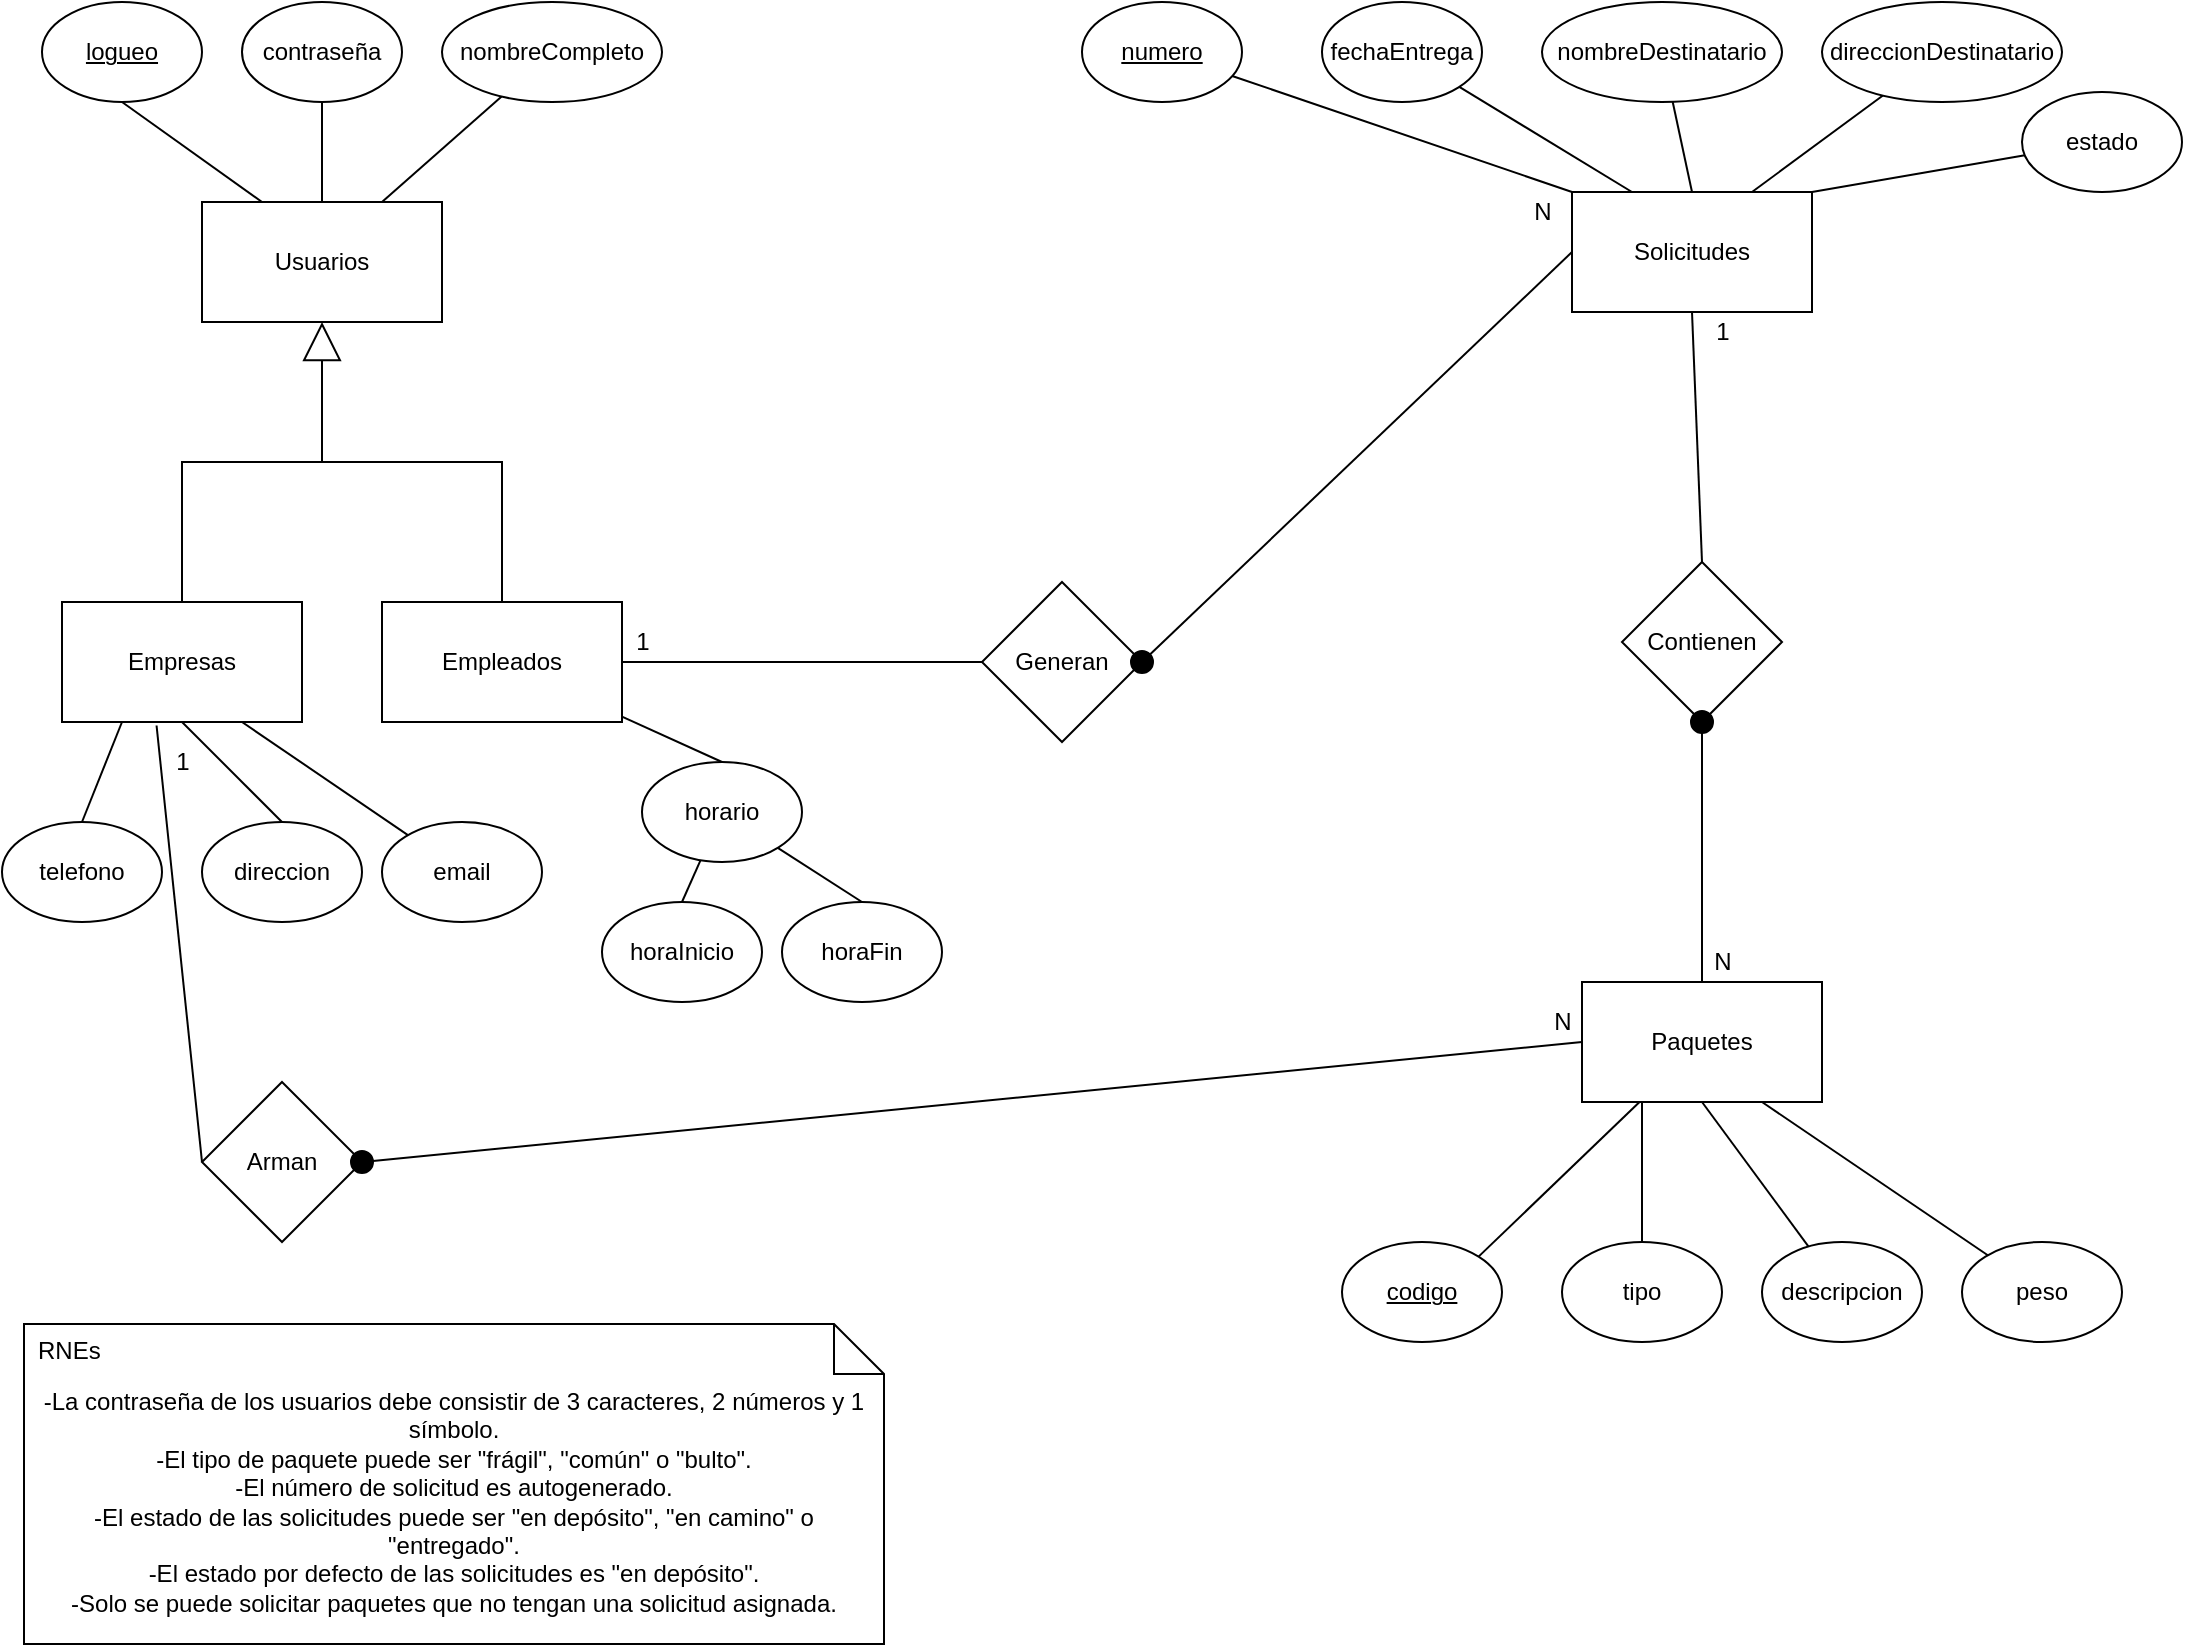 <mxfile version="14.2.2" type="device"><diagram id="2tkwoxJqVXgljSDyg6jt" name="Page-1"><mxGraphModel dx="782" dy="472" grid="1" gridSize="10" guides="1" tooltips="1" connect="1" arrows="1" fold="1" page="1" pageScale="1" pageWidth="1100" pageHeight="850" math="0" shadow="0"><root><mxCell id="0"/><mxCell id="1" parent="0"/><mxCell id="aUkGh8IYDIH5MSNsxd3G-20" style="rounded=0;orthogonalLoop=1;jettySize=auto;html=1;entryX=0.5;entryY=1;entryDx=0;entryDy=0;endArrow=none;endFill=0;endSize=17;strokeWidth=1;exitX=0.25;exitY=0;exitDx=0;exitDy=0;" parent="1" source="aUkGh8IYDIH5MSNsxd3G-1" target="aUkGh8IYDIH5MSNsxd3G-4" edge="1"><mxGeometry relative="1" as="geometry"/></mxCell><mxCell id="aUkGh8IYDIH5MSNsxd3G-1" value="Usuarios" style="rounded=0;whiteSpace=wrap;html=1;" parent="1" vertex="1"><mxGeometry x="100" y="120" width="120" height="60" as="geometry"/></mxCell><mxCell id="aUkGh8IYDIH5MSNsxd3G-2" value="Solicitudes" style="rounded=0;whiteSpace=wrap;html=1;" parent="1" vertex="1"><mxGeometry x="785" y="115" width="120" height="60" as="geometry"/></mxCell><mxCell id="aUkGh8IYDIH5MSNsxd3G-17" style="edgeStyle=orthogonalEdgeStyle;rounded=0;orthogonalLoop=1;jettySize=auto;html=1;entryX=0.5;entryY=1;entryDx=0;entryDy=0;endArrow=block;endFill=0;strokeWidth=1;endSize=17;" parent="1" source="aUkGh8IYDIH5MSNsxd3G-3" target="aUkGh8IYDIH5MSNsxd3G-1" edge="1"><mxGeometry relative="1" as="geometry"><Array as="points"><mxPoint x="90" y="250"/><mxPoint x="160" y="250"/></Array></mxGeometry></mxCell><mxCell id="aUkGh8IYDIH5MSNsxd3G-32" style="edgeStyle=none;rounded=0;orthogonalLoop=1;jettySize=auto;html=1;entryX=0.5;entryY=0;entryDx=0;entryDy=0;endArrow=none;endFill=0;endSize=17;strokeWidth=1;exitX=0.25;exitY=1;exitDx=0;exitDy=0;" parent="1" source="aUkGh8IYDIH5MSNsxd3G-3" target="aUkGh8IYDIH5MSNsxd3G-29" edge="1"><mxGeometry relative="1" as="geometry"/></mxCell><mxCell id="aUkGh8IYDIH5MSNsxd3G-33" style="edgeStyle=none;rounded=0;orthogonalLoop=1;jettySize=auto;html=1;endArrow=none;endFill=0;endSize=17;strokeWidth=1;entryX=0.5;entryY=0;entryDx=0;entryDy=0;exitX=0.5;exitY=1;exitDx=0;exitDy=0;" parent="1" source="aUkGh8IYDIH5MSNsxd3G-3" target="aUkGh8IYDIH5MSNsxd3G-11" edge="1"><mxGeometry relative="1" as="geometry"/></mxCell><mxCell id="7rc_gNW1dqgFT3RlkiD--6" style="edgeStyle=none;rounded=0;orthogonalLoop=1;jettySize=auto;html=1;entryX=0;entryY=0.5;entryDx=0;entryDy=0;endArrow=none;endFill=0;endSize=11;exitX=0.394;exitY=1.029;exitDx=0;exitDy=0;exitPerimeter=0;" parent="1" source="aUkGh8IYDIH5MSNsxd3G-3" target="7rc_gNW1dqgFT3RlkiD--4" edge="1"><mxGeometry relative="1" as="geometry"><mxPoint x="120" y="580" as="sourcePoint"/></mxGeometry></mxCell><mxCell id="aUkGh8IYDIH5MSNsxd3G-3" value="Empresas" style="rounded=0;whiteSpace=wrap;html=1;" parent="1" vertex="1"><mxGeometry x="30" y="320" width="120" height="60" as="geometry"/></mxCell><mxCell id="aUkGh8IYDIH5MSNsxd3G-4" value="&lt;u&gt;logueo&lt;/u&gt;" style="ellipse;whiteSpace=wrap;html=1;" parent="1" vertex="1"><mxGeometry x="20" y="20" width="80" height="50" as="geometry"/></mxCell><mxCell id="aUkGh8IYDIH5MSNsxd3G-21" style="edgeStyle=none;rounded=0;orthogonalLoop=1;jettySize=auto;html=1;entryX=0.75;entryY=0;entryDx=0;entryDy=0;endArrow=none;endFill=0;endSize=17;strokeWidth=1;" parent="1" source="aUkGh8IYDIH5MSNsxd3G-10" target="aUkGh8IYDIH5MSNsxd3G-1" edge="1"><mxGeometry relative="1" as="geometry"/></mxCell><mxCell id="aUkGh8IYDIH5MSNsxd3G-10" value="nombreCompleto" style="ellipse;whiteSpace=wrap;html=1;" parent="1" vertex="1"><mxGeometry x="220" y="20" width="110" height="50" as="geometry"/></mxCell><mxCell id="aUkGh8IYDIH5MSNsxd3G-11" value="direccion" style="ellipse;whiteSpace=wrap;html=1;" parent="1" vertex="1"><mxGeometry x="100" y="430" width="80" height="50" as="geometry"/></mxCell><mxCell id="aUkGh8IYDIH5MSNsxd3G-12" value="&lt;u&gt;codigo&lt;/u&gt;" style="ellipse;whiteSpace=wrap;html=1;" parent="1" vertex="1"><mxGeometry x="670" y="640" width="80" height="50" as="geometry"/></mxCell><mxCell id="aUkGh8IYDIH5MSNsxd3G-18" style="edgeStyle=orthogonalEdgeStyle;rounded=0;orthogonalLoop=1;jettySize=auto;html=1;endArrow=none;endFill=0;exitX=0.5;exitY=0;exitDx=0;exitDy=0;" parent="1" edge="1"><mxGeometry relative="1" as="geometry"><mxPoint x="250" y="320" as="sourcePoint"/><mxPoint x="160" y="250" as="targetPoint"/><Array as="points"><mxPoint x="250" y="250"/><mxPoint x="164" y="250"/></Array></mxGeometry></mxCell><mxCell id="aUkGh8IYDIH5MSNsxd3G-40" style="edgeStyle=none;rounded=0;orthogonalLoop=1;jettySize=auto;html=1;entryX=0.5;entryY=0;entryDx=0;entryDy=0;endArrow=none;endFill=0;endSize=17;strokeWidth=1;" parent="1" source="aUkGh8IYDIH5MSNsxd3G-13" target="aUkGh8IYDIH5MSNsxd3G-38" edge="1"><mxGeometry relative="1" as="geometry"/></mxCell><mxCell id="aUkGh8IYDIH5MSNsxd3G-66" style="edgeStyle=none;rounded=0;orthogonalLoop=1;jettySize=auto;html=1;endArrow=none;endFill=0;endSize=17;strokeWidth=1;entryX=0;entryY=0.5;entryDx=0;entryDy=0;" parent="1" source="aUkGh8IYDIH5MSNsxd3G-13" target="aUkGh8IYDIH5MSNsxd3G-67" edge="1"><mxGeometry relative="1" as="geometry"><mxPoint x="410" y="350" as="targetPoint"/></mxGeometry></mxCell><mxCell id="aUkGh8IYDIH5MSNsxd3G-13" value="Empleados" style="rounded=0;whiteSpace=wrap;html=1;" parent="1" vertex="1"><mxGeometry x="190" y="320" width="120" height="60" as="geometry"/></mxCell><mxCell id="aUkGh8IYDIH5MSNsxd3G-24" style="edgeStyle=none;rounded=0;orthogonalLoop=1;jettySize=auto;html=1;entryX=0.5;entryY=0;entryDx=0;entryDy=0;endArrow=none;endFill=0;endSize=17;strokeWidth=1;" parent="1" source="aUkGh8IYDIH5MSNsxd3G-22" target="aUkGh8IYDIH5MSNsxd3G-1" edge="1"><mxGeometry relative="1" as="geometry"/></mxCell><mxCell id="aUkGh8IYDIH5MSNsxd3G-22" value="contraseña" style="ellipse;whiteSpace=wrap;html=1;" parent="1" vertex="1"><mxGeometry x="120" y="20" width="80" height="50" as="geometry"/></mxCell><mxCell id="aUkGh8IYDIH5MSNsxd3G-25" value="-La contraseña de los usuarios debe consistir de 3 caracteres, 2 números y 1 símbolo.&lt;br&gt;-El tipo de paquete puede ser &quot;frágil&quot;, &quot;común&quot; o &quot;bulto&quot;.&lt;br&gt;-El número de solicitud es autogenerado.&lt;br&gt;-El estado de las solicitudes puede ser &quot;en depósito&quot;, &quot;en camino&quot; o &quot;entregado&quot;.&lt;br&gt;-El estado por defecto de las solicitudes es &quot;en depósito&quot;.&lt;br&gt;-Solo se puede solicitar paquetes que no tengan una solicitud asignada." style="shape=note2;boundedLbl=1;whiteSpace=wrap;html=1;size=25;verticalAlign=top;align=center;" parent="1" vertex="1"><mxGeometry x="11" y="681" width="430" height="160" as="geometry"/></mxCell><mxCell id="aUkGh8IYDIH5MSNsxd3G-26" value="RNEs" style="resizeWidth=1;part=1;strokeColor=none;fillColor=none;align=left;spacingLeft=5;" parent="aUkGh8IYDIH5MSNsxd3G-25" vertex="1"><mxGeometry width="430" height="25" relative="1" as="geometry"/></mxCell><mxCell id="aUkGh8IYDIH5MSNsxd3G-29" value="telefono" style="ellipse;whiteSpace=wrap;html=1;" parent="1" vertex="1"><mxGeometry y="430" width="80" height="50" as="geometry"/></mxCell><mxCell id="aUkGh8IYDIH5MSNsxd3G-34" style="edgeStyle=none;rounded=0;orthogonalLoop=1;jettySize=auto;html=1;entryX=0.75;entryY=1;entryDx=0;entryDy=0;endArrow=none;endFill=0;endSize=17;strokeWidth=1;" parent="1" source="aUkGh8IYDIH5MSNsxd3G-31" target="aUkGh8IYDIH5MSNsxd3G-3" edge="1"><mxGeometry relative="1" as="geometry"/></mxCell><mxCell id="aUkGh8IYDIH5MSNsxd3G-31" value="email" style="ellipse;whiteSpace=wrap;html=1;" parent="1" vertex="1"><mxGeometry x="190" y="430" width="80" height="50" as="geometry"/></mxCell><mxCell id="aUkGh8IYDIH5MSNsxd3G-41" style="edgeStyle=none;rounded=0;orthogonalLoop=1;jettySize=auto;html=1;entryX=0.5;entryY=0;entryDx=0;entryDy=0;endArrow=none;endFill=0;endSize=17;strokeWidth=1;" parent="1" source="aUkGh8IYDIH5MSNsxd3G-38" target="aUkGh8IYDIH5MSNsxd3G-39" edge="1"><mxGeometry relative="1" as="geometry"/></mxCell><mxCell id="aUkGh8IYDIH5MSNsxd3G-43" style="edgeStyle=none;rounded=0;orthogonalLoop=1;jettySize=auto;html=1;entryX=0.5;entryY=0;entryDx=0;entryDy=0;endArrow=none;endFill=0;endSize=17;strokeWidth=1;" parent="1" source="aUkGh8IYDIH5MSNsxd3G-38" target="aUkGh8IYDIH5MSNsxd3G-42" edge="1"><mxGeometry relative="1" as="geometry"/></mxCell><mxCell id="aUkGh8IYDIH5MSNsxd3G-38" value="horario" style="ellipse;whiteSpace=wrap;html=1;" parent="1" vertex="1"><mxGeometry x="320" y="400" width="80" height="50" as="geometry"/></mxCell><mxCell id="aUkGh8IYDIH5MSNsxd3G-39" value="horaInicio" style="ellipse;whiteSpace=wrap;html=1;" parent="1" vertex="1"><mxGeometry x="300" y="470" width="80" height="50" as="geometry"/></mxCell><mxCell id="aUkGh8IYDIH5MSNsxd3G-42" value="horaFin" style="ellipse;whiteSpace=wrap;html=1;" parent="1" vertex="1"><mxGeometry x="390" y="470" width="80" height="50" as="geometry"/></mxCell><mxCell id="aUkGh8IYDIH5MSNsxd3G-49" style="edgeStyle=none;rounded=0;orthogonalLoop=1;jettySize=auto;html=1;entryX=1;entryY=0;entryDx=0;entryDy=0;endArrow=none;endFill=0;endSize=17;strokeWidth=1;" parent="1" source="aUkGh8IYDIH5MSNsxd3G-44" target="aUkGh8IYDIH5MSNsxd3G-12" edge="1"><mxGeometry relative="1" as="geometry"/></mxCell><mxCell id="aUkGh8IYDIH5MSNsxd3G-44" value="Paquetes" style="rounded=0;whiteSpace=wrap;html=1;" parent="1" vertex="1"><mxGeometry x="790" y="510" width="120" height="60" as="geometry"/></mxCell><mxCell id="aUkGh8IYDIH5MSNsxd3G-51" style="edgeStyle=none;rounded=0;orthogonalLoop=1;jettySize=auto;html=1;entryX=0.25;entryY=1;entryDx=0;entryDy=0;endArrow=none;endFill=0;endSize=17;strokeWidth=1;" parent="1" source="aUkGh8IYDIH5MSNsxd3G-46" target="aUkGh8IYDIH5MSNsxd3G-44" edge="1"><mxGeometry relative="1" as="geometry"/></mxCell><mxCell id="aUkGh8IYDIH5MSNsxd3G-46" value="tipo" style="ellipse;whiteSpace=wrap;html=1;" parent="1" vertex="1"><mxGeometry x="780" y="640" width="80" height="50" as="geometry"/></mxCell><mxCell id="aUkGh8IYDIH5MSNsxd3G-52" style="edgeStyle=none;rounded=0;orthogonalLoop=1;jettySize=auto;html=1;entryX=0.5;entryY=1;entryDx=0;entryDy=0;endArrow=none;endFill=0;endSize=17;strokeWidth=1;" parent="1" source="aUkGh8IYDIH5MSNsxd3G-47" target="aUkGh8IYDIH5MSNsxd3G-44" edge="1"><mxGeometry relative="1" as="geometry"/></mxCell><mxCell id="aUkGh8IYDIH5MSNsxd3G-47" value="descripcion" style="ellipse;whiteSpace=wrap;html=1;" parent="1" vertex="1"><mxGeometry x="880" y="640" width="80" height="50" as="geometry"/></mxCell><mxCell id="aUkGh8IYDIH5MSNsxd3G-53" style="edgeStyle=none;rounded=0;orthogonalLoop=1;jettySize=auto;html=1;entryX=0.75;entryY=1;entryDx=0;entryDy=0;endArrow=none;endFill=0;endSize=17;strokeWidth=1;" parent="1" source="aUkGh8IYDIH5MSNsxd3G-48" target="aUkGh8IYDIH5MSNsxd3G-44" edge="1"><mxGeometry relative="1" as="geometry"/></mxCell><mxCell id="aUkGh8IYDIH5MSNsxd3G-48" value="peso" style="ellipse;whiteSpace=wrap;html=1;" parent="1" vertex="1"><mxGeometry x="980" y="640" width="80" height="50" as="geometry"/></mxCell><mxCell id="aUkGh8IYDIH5MSNsxd3G-61" style="edgeStyle=none;rounded=0;orthogonalLoop=1;jettySize=auto;html=1;entryX=0;entryY=0;entryDx=0;entryDy=0;endArrow=none;endFill=0;endSize=17;strokeWidth=1;" parent="1" source="aUkGh8IYDIH5MSNsxd3G-57" target="aUkGh8IYDIH5MSNsxd3G-2" edge="1"><mxGeometry relative="1" as="geometry"/></mxCell><mxCell id="aUkGh8IYDIH5MSNsxd3G-57" value="&lt;u&gt;numero&lt;/u&gt;" style="ellipse;whiteSpace=wrap;html=1;" parent="1" vertex="1"><mxGeometry x="540" y="20" width="80" height="50" as="geometry"/></mxCell><mxCell id="aUkGh8IYDIH5MSNsxd3G-62" style="edgeStyle=none;rounded=0;orthogonalLoop=1;jettySize=auto;html=1;entryX=0.25;entryY=0;entryDx=0;entryDy=0;endArrow=none;endFill=0;endSize=17;strokeWidth=1;" parent="1" source="aUkGh8IYDIH5MSNsxd3G-58" target="aUkGh8IYDIH5MSNsxd3G-2" edge="1"><mxGeometry relative="1" as="geometry"/></mxCell><mxCell id="aUkGh8IYDIH5MSNsxd3G-58" value="fechaEntrega" style="ellipse;whiteSpace=wrap;html=1;" parent="1" vertex="1"><mxGeometry x="660" y="20" width="80" height="50" as="geometry"/></mxCell><mxCell id="aUkGh8IYDIH5MSNsxd3G-63" style="edgeStyle=none;rounded=0;orthogonalLoop=1;jettySize=auto;html=1;entryX=0.5;entryY=0;entryDx=0;entryDy=0;endArrow=none;endFill=0;endSize=17;strokeWidth=1;" parent="1" source="aUkGh8IYDIH5MSNsxd3G-59" target="aUkGh8IYDIH5MSNsxd3G-2" edge="1"><mxGeometry relative="1" as="geometry"/></mxCell><mxCell id="aUkGh8IYDIH5MSNsxd3G-59" value="nombreDestinatario" style="ellipse;whiteSpace=wrap;html=1;" parent="1" vertex="1"><mxGeometry x="770" y="20" width="120" height="50" as="geometry"/></mxCell><mxCell id="aUkGh8IYDIH5MSNsxd3G-64" style="edgeStyle=none;rounded=0;orthogonalLoop=1;jettySize=auto;html=1;entryX=0.75;entryY=0;entryDx=0;entryDy=0;endArrow=none;endFill=0;endSize=17;strokeWidth=1;" parent="1" source="aUkGh8IYDIH5MSNsxd3G-60" target="aUkGh8IYDIH5MSNsxd3G-2" edge="1"><mxGeometry relative="1" as="geometry"/></mxCell><mxCell id="aUkGh8IYDIH5MSNsxd3G-60" value="direccionDestinatario" style="ellipse;whiteSpace=wrap;html=1;" parent="1" vertex="1"><mxGeometry x="910" y="20" width="120" height="50" as="geometry"/></mxCell><mxCell id="aUkGh8IYDIH5MSNsxd3G-65" value="Contienen" style="rhombus;whiteSpace=wrap;html=1;" parent="1" vertex="1"><mxGeometry x="810" y="300" width="80" height="80" as="geometry"/></mxCell><mxCell id="aUkGh8IYDIH5MSNsxd3G-67" value="Generan" style="rhombus;whiteSpace=wrap;html=1;" parent="1" vertex="1"><mxGeometry x="490" y="310" width="80" height="80" as="geometry"/></mxCell><mxCell id="aUkGh8IYDIH5MSNsxd3G-72" style="edgeStyle=none;rounded=0;orthogonalLoop=1;jettySize=auto;html=1;entryX=1;entryY=0;entryDx=0;entryDy=0;endArrow=none;endFill=0;endSize=17;strokeWidth=1;" parent="1" source="aUkGh8IYDIH5MSNsxd3G-71" target="aUkGh8IYDIH5MSNsxd3G-2" edge="1"><mxGeometry relative="1" as="geometry"/></mxCell><mxCell id="aUkGh8IYDIH5MSNsxd3G-71" value="estado" style="ellipse;whiteSpace=wrap;html=1;" parent="1" vertex="1"><mxGeometry x="1010" y="65" width="80" height="50" as="geometry"/></mxCell><mxCell id="aUkGh8IYDIH5MSNsxd3G-73" value="N" style="text;html=1;align=center;verticalAlign=middle;resizable=0;points=[];autosize=1;" parent="1" vertex="1"><mxGeometry x="850" y="490" width="20" height="20" as="geometry"/></mxCell><mxCell id="aUkGh8IYDIH5MSNsxd3G-74" value="1" style="text;html=1;align=center;verticalAlign=middle;resizable=0;points=[];autosize=1;" parent="1" vertex="1"><mxGeometry x="850" y="175" width="20" height="20" as="geometry"/></mxCell><mxCell id="aUkGh8IYDIH5MSNsxd3G-70" style="edgeStyle=none;rounded=0;orthogonalLoop=1;jettySize=auto;html=1;entryX=0.5;entryY=0;entryDx=0;entryDy=0;endArrow=none;endFill=0;endSize=11;strokeWidth=1;exitX=0.5;exitY=1;exitDx=0;exitDy=0;" parent="1" source="aUkGh8IYDIH5MSNsxd3G-2" target="aUkGh8IYDIH5MSNsxd3G-65" edge="1"><mxGeometry relative="1" as="geometry"><mxPoint x="960" y="290" as="sourcePoint"/></mxGeometry></mxCell><mxCell id="aUkGh8IYDIH5MSNsxd3G-75" value="1" style="text;html=1;align=center;verticalAlign=middle;resizable=0;points=[];autosize=1;" parent="1" vertex="1"><mxGeometry x="310" y="330" width="20" height="20" as="geometry"/></mxCell><mxCell id="aUkGh8IYDIH5MSNsxd3G-76" value="N" style="text;html=1;align=center;verticalAlign=middle;resizable=0;points=[];autosize=1;" parent="1" vertex="1"><mxGeometry x="760" y="115" width="20" height="20" as="geometry"/></mxCell><mxCell id="aUkGh8IYDIH5MSNsxd3G-68" style="edgeStyle=none;rounded=0;orthogonalLoop=1;jettySize=auto;html=1;entryX=1;entryY=0.5;entryDx=0;entryDy=0;endArrow=oval;endFill=1;endSize=11;strokeWidth=1;exitX=0;exitY=0.5;exitDx=0;exitDy=0;" parent="1" source="aUkGh8IYDIH5MSNsxd3G-2" target="aUkGh8IYDIH5MSNsxd3G-67" edge="1"><mxGeometry relative="1" as="geometry"/></mxCell><mxCell id="7rc_gNW1dqgFT3RlkiD--2" style="rounded=0;orthogonalLoop=1;jettySize=auto;html=1;endArrow=none;endFill=0;endSize=11;startArrow=oval;startFill=1;exitX=0.5;exitY=1;exitDx=0;exitDy=0;targetPerimeterSpacing=0;startSize=11;" parent="1" source="aUkGh8IYDIH5MSNsxd3G-65" target="aUkGh8IYDIH5MSNsxd3G-44" edge="1"><mxGeometry relative="1" as="geometry"/></mxCell><mxCell id="7rc_gNW1dqgFT3RlkiD--4" value="Arman" style="rhombus;whiteSpace=wrap;html=1;" parent="1" vertex="1"><mxGeometry x="100" y="560" width="80" height="80" as="geometry"/></mxCell><mxCell id="7rc_gNW1dqgFT3RlkiD--7" value="1" style="text;html=1;align=center;verticalAlign=middle;resizable=0;points=[];autosize=1;" parent="1" vertex="1"><mxGeometry x="80" y="390" width="20" height="20" as="geometry"/></mxCell><mxCell id="7rc_gNW1dqgFT3RlkiD--8" value="N" style="text;html=1;align=center;verticalAlign=middle;resizable=0;points=[];autosize=1;" parent="1" vertex="1"><mxGeometry x="770" y="520" width="20" height="20" as="geometry"/></mxCell><mxCell id="7rc_gNW1dqgFT3RlkiD--5" style="edgeStyle=none;rounded=0;orthogonalLoop=1;jettySize=auto;html=1;entryX=1;entryY=0.5;entryDx=0;entryDy=0;endArrow=oval;endFill=1;endSize=11;exitX=0;exitY=0.5;exitDx=0;exitDy=0;" parent="1" source="aUkGh8IYDIH5MSNsxd3G-44" target="7rc_gNW1dqgFT3RlkiD--4" edge="1"><mxGeometry relative="1" as="geometry"/></mxCell></root></mxGraphModel></diagram></mxfile>